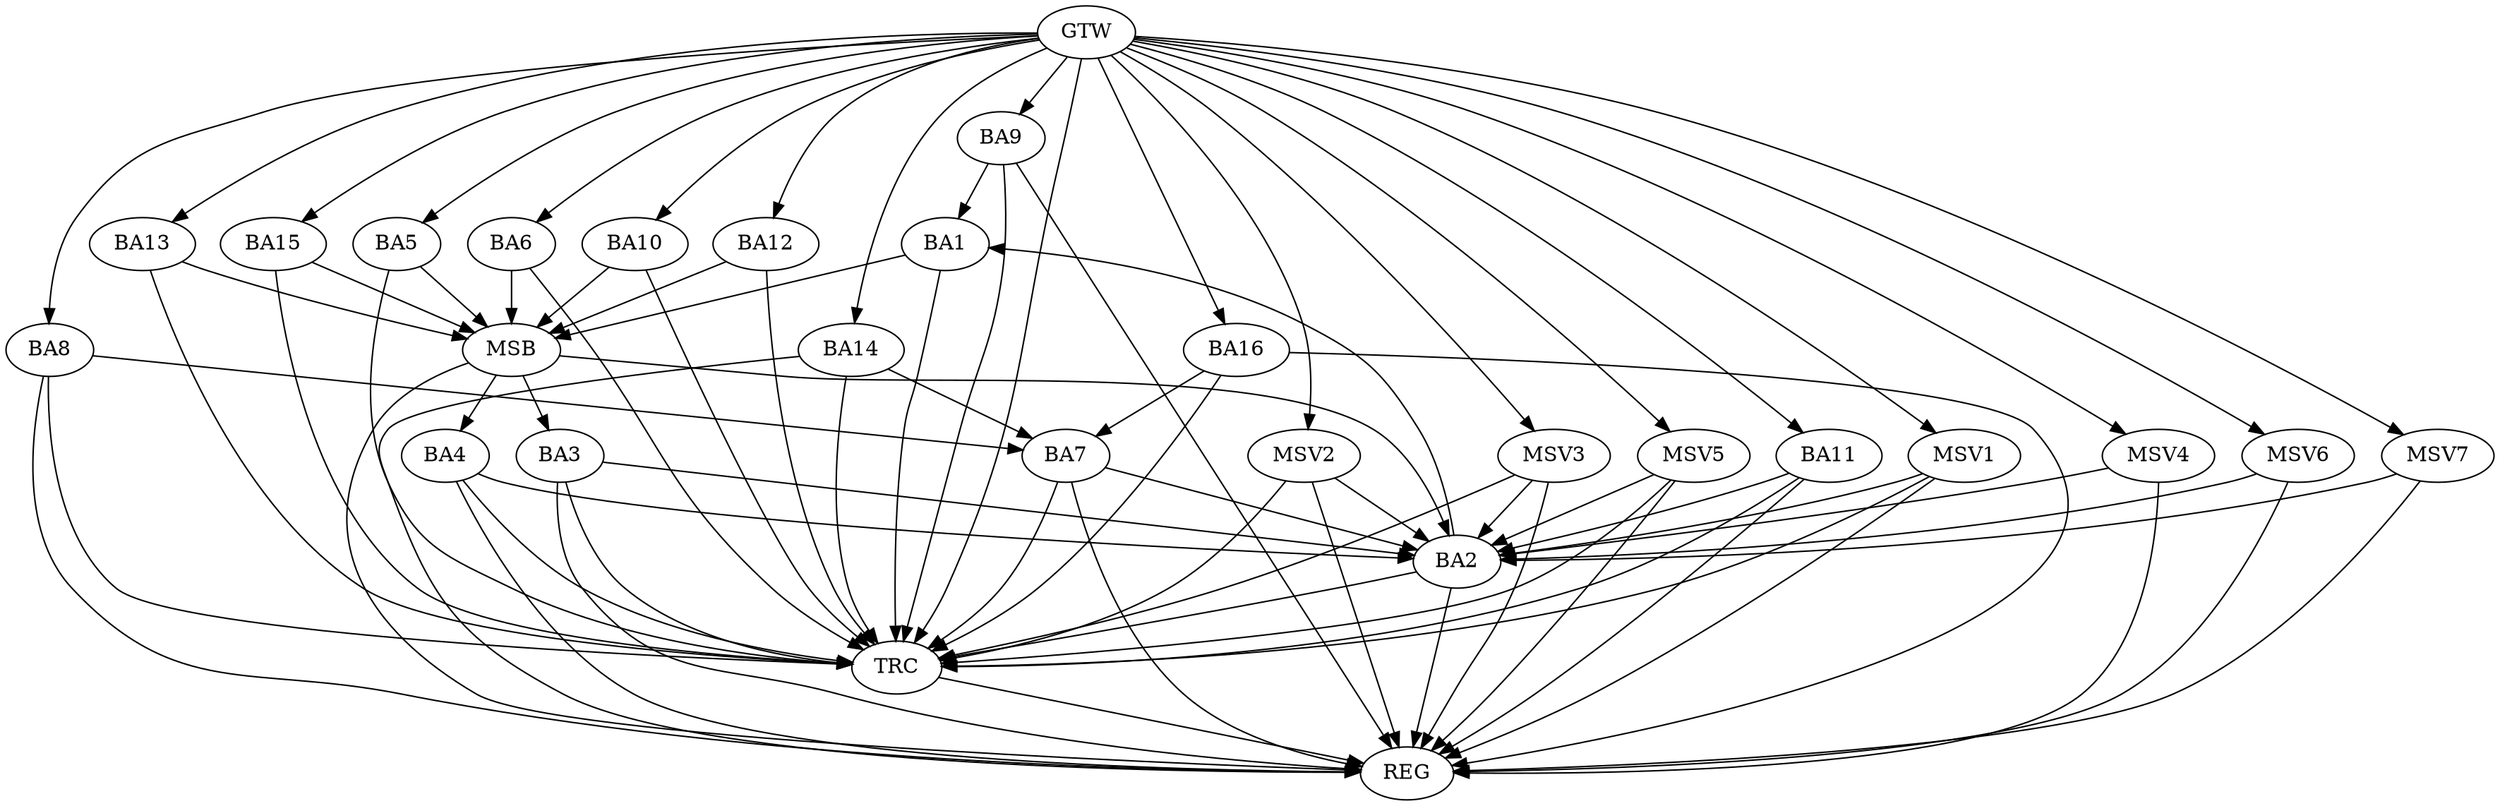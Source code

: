 strict digraph G {
  BA1 [ label="BA1" ];
  BA2 [ label="BA2" ];
  BA3 [ label="BA3" ];
  BA4 [ label="BA4" ];
  BA5 [ label="BA5" ];
  BA6 [ label="BA6" ];
  BA7 [ label="BA7" ];
  BA8 [ label="BA8" ];
  BA9 [ label="BA9" ];
  BA10 [ label="BA10" ];
  BA11 [ label="BA11" ];
  BA12 [ label="BA12" ];
  BA13 [ label="BA13" ];
  BA14 [ label="BA14" ];
  BA15 [ label="BA15" ];
  BA16 [ label="BA16" ];
  GTW [ label="GTW" ];
  REG [ label="REG" ];
  MSB [ label="MSB" ];
  TRC [ label="TRC" ];
  MSV1 [ label="MSV1" ];
  MSV2 [ label="MSV2" ];
  MSV3 [ label="MSV3" ];
  MSV4 [ label="MSV4" ];
  MSV5 [ label="MSV5" ];
  MSV6 [ label="MSV6" ];
  MSV7 [ label="MSV7" ];
  BA2 -> BA1;
  BA3 -> BA2;
  BA4 -> BA2;
  BA7 -> BA2;
  BA8 -> BA7;
  BA9 -> BA1;
  BA11 -> BA2;
  BA14 -> BA7;
  BA16 -> BA7;
  GTW -> BA5;
  GTW -> BA6;
  GTW -> BA8;
  GTW -> BA9;
  GTW -> BA10;
  GTW -> BA11;
  GTW -> BA12;
  GTW -> BA13;
  GTW -> BA14;
  GTW -> BA15;
  GTW -> BA16;
  BA2 -> REG;
  BA3 -> REG;
  BA4 -> REG;
  BA7 -> REG;
  BA8 -> REG;
  BA9 -> REG;
  BA11 -> REG;
  BA14 -> REG;
  BA16 -> REG;
  BA1 -> MSB;
  MSB -> BA2;
  MSB -> REG;
  BA5 -> MSB;
  BA6 -> MSB;
  MSB -> BA3;
  BA10 -> MSB;
  BA12 -> MSB;
  BA13 -> MSB;
  MSB -> BA4;
  BA15 -> MSB;
  BA1 -> TRC;
  BA2 -> TRC;
  BA3 -> TRC;
  BA4 -> TRC;
  BA5 -> TRC;
  BA6 -> TRC;
  BA7 -> TRC;
  BA8 -> TRC;
  BA9 -> TRC;
  BA10 -> TRC;
  BA11 -> TRC;
  BA12 -> TRC;
  BA13 -> TRC;
  BA14 -> TRC;
  BA15 -> TRC;
  BA16 -> TRC;
  GTW -> TRC;
  TRC -> REG;
  MSV1 -> BA2;
  GTW -> MSV1;
  MSV1 -> REG;
  MSV1 -> TRC;
  MSV2 -> BA2;
  GTW -> MSV2;
  MSV2 -> REG;
  MSV2 -> TRC;
  MSV3 -> BA2;
  GTW -> MSV3;
  MSV3 -> REG;
  MSV3 -> TRC;
  MSV4 -> BA2;
  MSV5 -> BA2;
  GTW -> MSV4;
  MSV4 -> REG;
  GTW -> MSV5;
  MSV5 -> REG;
  MSV5 -> TRC;
  MSV6 -> BA2;
  GTW -> MSV6;
  MSV6 -> REG;
  MSV7 -> BA2;
  GTW -> MSV7;
  MSV7 -> REG;
}
